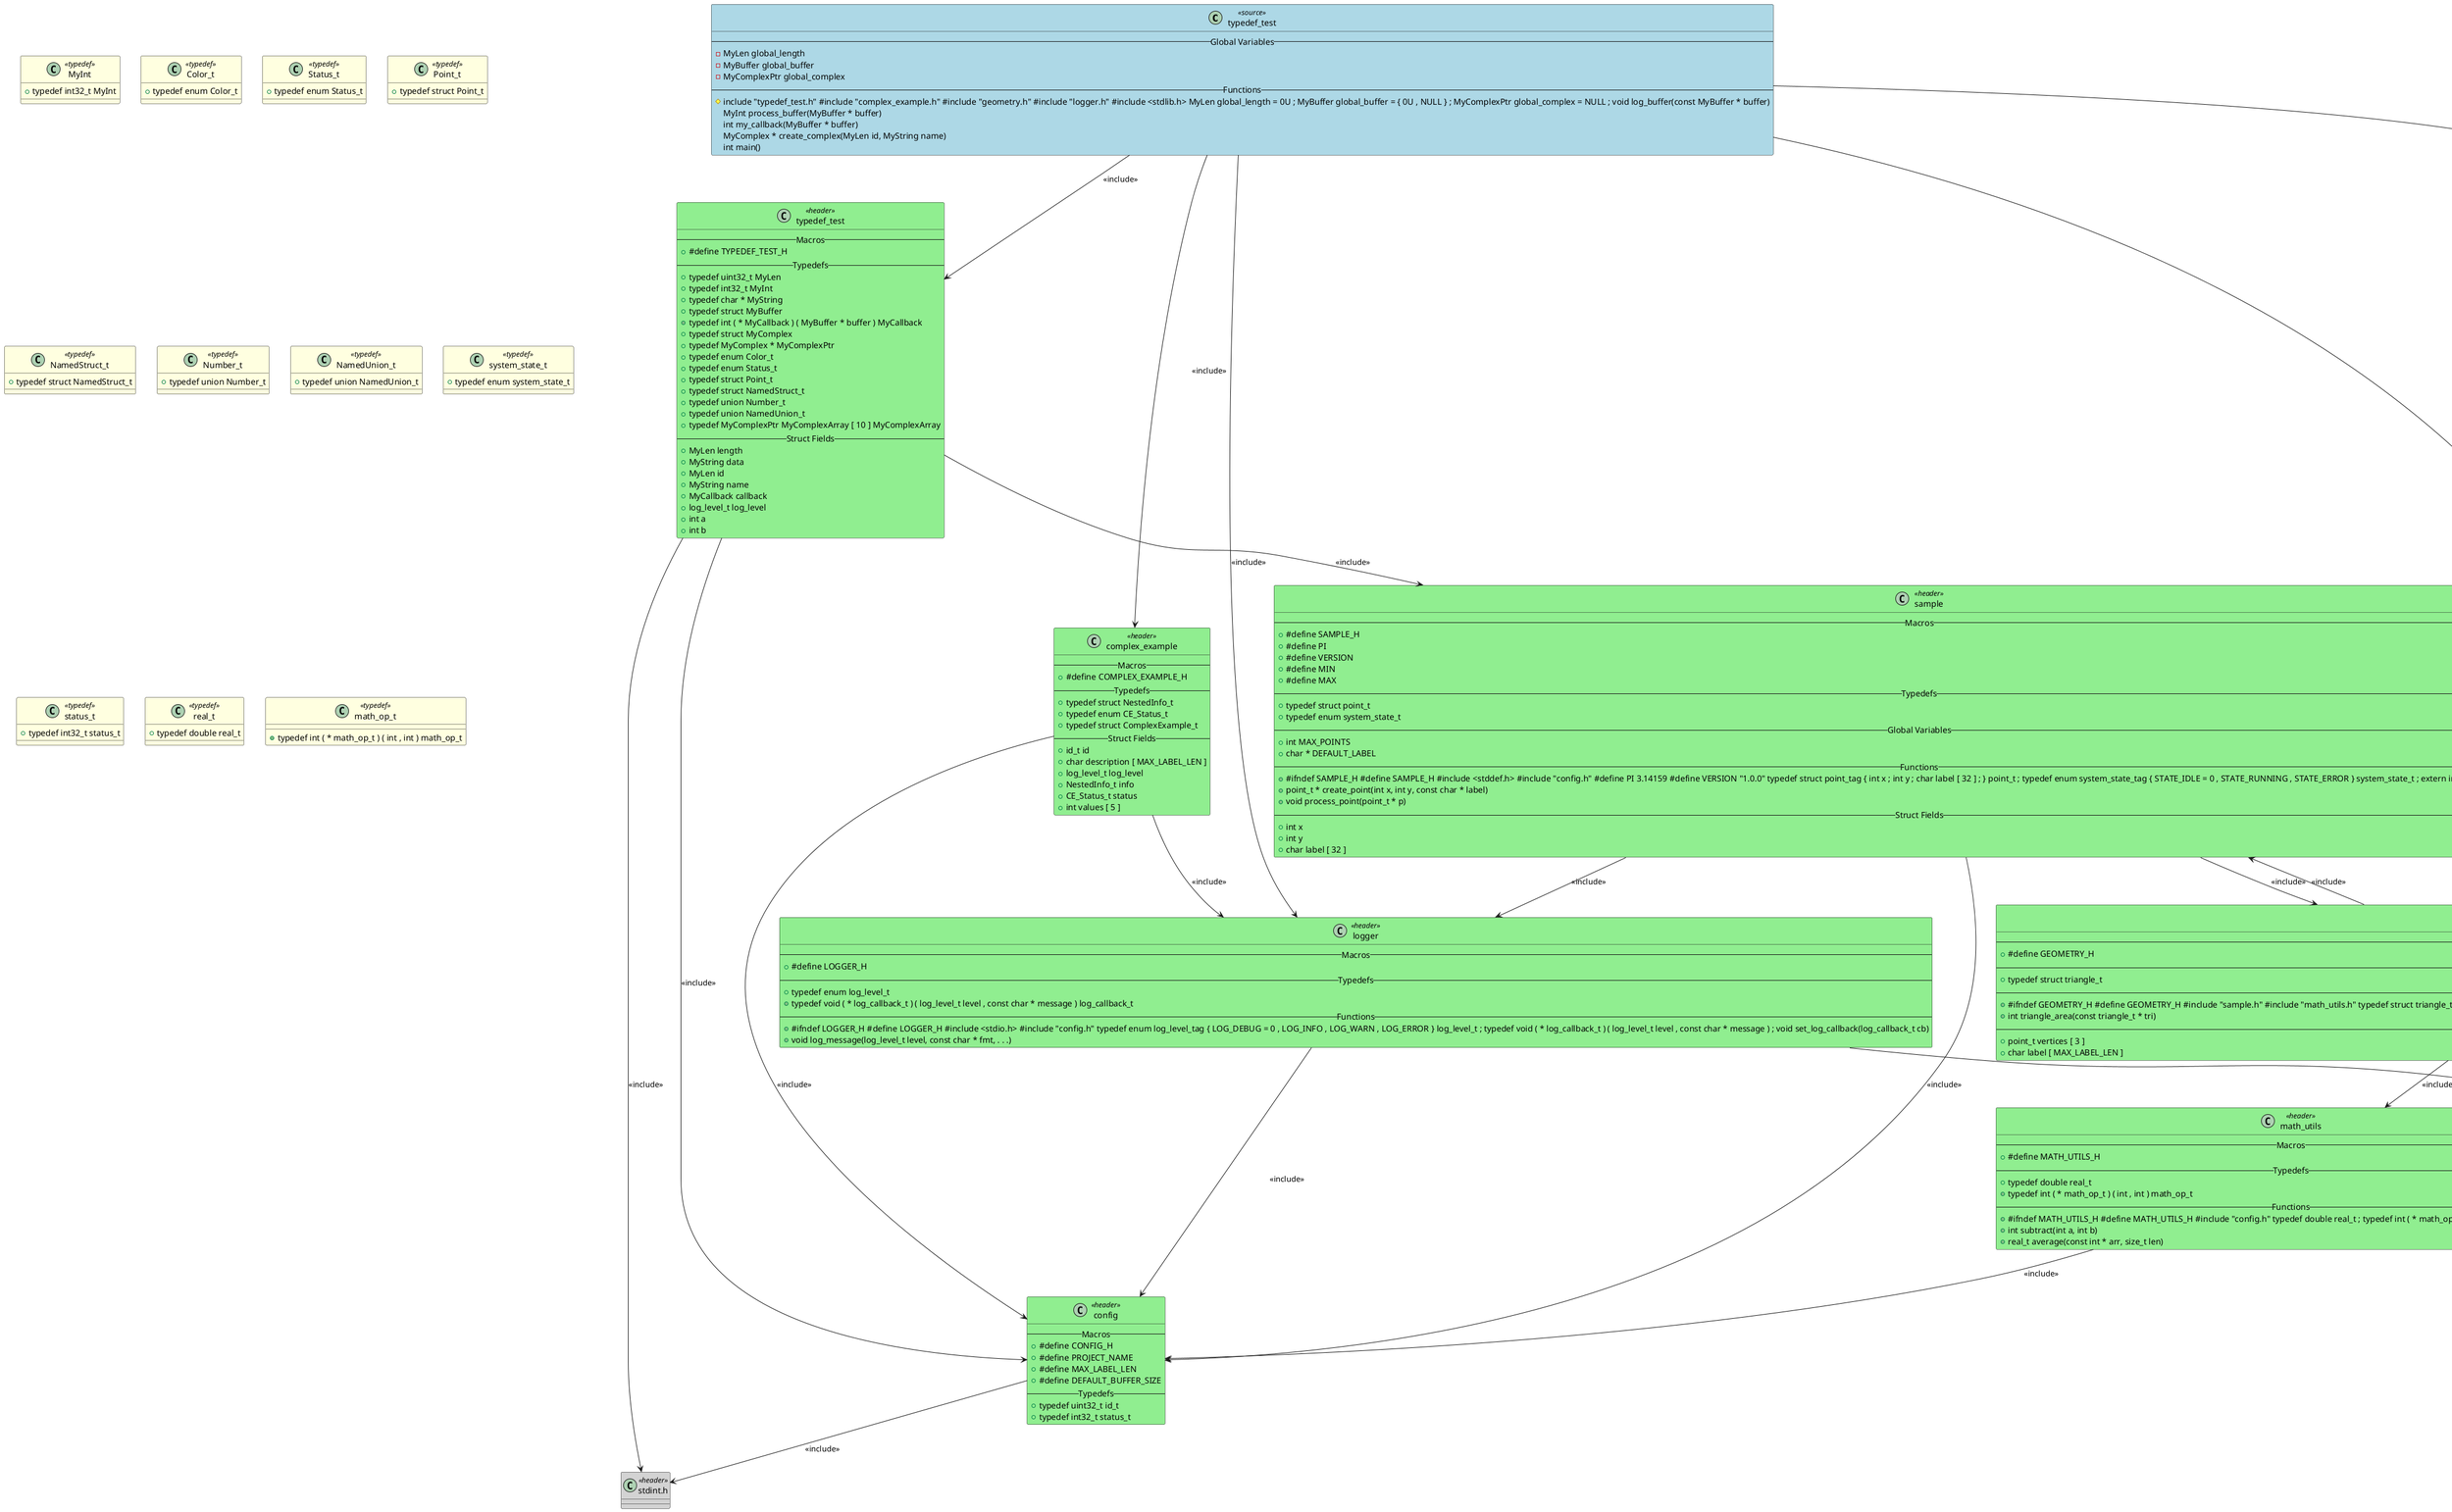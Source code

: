 @startuml typedef_test

class "typedef_test" as TYPEDEF_TEST <<source>> #LightBlue
{
    -- Global Variables --
    - MyLen global_length
    - MyBuffer global_buffer
    - MyComplexPtr global_complex
    -- Functions --
    #include "typedef_test.h" #include "complex_example.h" #include "geometry.h" #include "logger.h" #include <stdlib.h> MyLen global_length = 0U ; MyBuffer global_buffer = { 0U , NULL } ; MyComplexPtr global_complex = NULL ; void log_buffer(const MyBuffer * buffer)
    MyInt process_buffer(MyBuffer * buffer)
    int my_callback(MyBuffer * buffer)
    MyComplex * create_complex(MyLen id, MyString name)
    int main()
}

class "typedef_test" as HEADER_TYPEDEF_TEST <<header>> #LightGreen
{
    -- Macros --
    + #define TYPEDEF_TEST_H
    -- Typedefs --
    + typedef uint32_t MyLen
    + typedef int32_t MyInt
    + typedef char * MyString
    + typedef struct MyBuffer
    + typedef int ( * MyCallback ) ( MyBuffer * buffer ) MyCallback
    + typedef struct MyComplex
    + typedef MyComplex * MyComplexPtr
    + typedef enum Color_t
    + typedef enum Status_t
    + typedef struct Point_t
    + typedef struct NamedStruct_t
    + typedef union Number_t
    + typedef union NamedUnion_t
    + typedef MyComplexPtr MyComplexArray [ 10 ] MyComplexArray
    -- Struct Fields --
    + MyLen length
    + MyString data
    + MyLen id
    + MyString name
    + MyCallback callback
    + log_level_t log_level
    + int a
    + int b
}

class "complex_example" as HEADER_COMPLEX_EXAMPLE <<header>> #LightGreen
{
    -- Macros --
    + #define COMPLEX_EXAMPLE_H
    -- Typedefs --
    + typedef struct NestedInfo_t
    + typedef enum CE_Status_t
    + typedef struct ComplexExample_t
    -- Struct Fields --
    + id_t id
    + char description [ MAX_LABEL_LEN ]
    + log_level_t log_level
    + NestedInfo_t info
    + CE_Status_t status
    + int values [ 5 ]
}

class "geometry" as HEADER_GEOMETRY <<header>> #LightGreen
{
    -- Macros --
    + #define GEOMETRY_H
    -- Typedefs --
    + typedef struct triangle_t
    -- Functions --
    + #ifndef GEOMETRY_H #define GEOMETRY_H #include "sample.h" #include "math_utils.h" typedef struct triangle_tag { point_t vertices [ 3 ] ; char label [ MAX_LABEL_LEN ] ; } triangle_t ; triangle_t create_triangle(const point_t * a, const point_t * b, const point_t * c, const char * label)
    + int triangle_area(const triangle_t * tri)
    -- Struct Fields --
    + point_t vertices [ 3 ]
    + char label [ MAX_LABEL_LEN ]
}

class "logger" as HEADER_LOGGER <<header>> #LightGreen
{
    -- Macros --
    + #define LOGGER_H
    -- Typedefs --
    + typedef enum log_level_t
    + typedef void ( * log_callback_t ) ( log_level_t level , const char * message ) log_callback_t
    -- Functions --
    + #ifndef LOGGER_H #define LOGGER_H #include <stdio.h> #include "config.h" typedef enum log_level_tag { LOG_DEBUG = 0 , LOG_INFO , LOG_WARN , LOG_ERROR } log_level_t ; typedef void ( * log_callback_t ) ( log_level_t level , const char * message ) ; void set_log_callback(log_callback_t cb)
    + void log_message(log_level_t level, const char * fmt, . . .)
}

class "stdlib.h" as HEADER_STDLIB_H <<header>> #LightGray
{
}

class "sample" as HEADER_SAMPLE <<header>> #LightGreen
{
    -- Macros --
    + #define SAMPLE_H
    + #define PI
    + #define VERSION
    + #define MIN
    + #define MAX
    -- Typedefs --
    + typedef struct point_t
    + typedef enum system_state_t
    -- Global Variables --
    + int MAX_POINTS
    + char * DEFAULT_LABEL
    -- Functions --
    + #ifndef SAMPLE_H #define SAMPLE_H #include <stddef.h> #include "config.h" #define PI 3.14159 #define VERSION "1.0.0" typedef struct point_tag { int x ; int y ; char label [ 32 ] ; } point_t ; typedef enum system_state_tag { STATE_IDLE = 0 , STATE_RUNNING , STATE_ERROR } system_state_t ; extern int calculate_sum(int a, int b)
    + point_t * create_point(int x, int y, const char * label)
    + void process_point(point_t * p)
    -- Struct Fields --
    + int x
    + int y
    + char label [ 32 ]
}

class "config" as HEADER_CONFIG <<header>> #LightGreen
{
    -- Macros --
    + #define CONFIG_H
    + #define PROJECT_NAME
    + #define MAX_LABEL_LEN
    + #define DEFAULT_BUFFER_SIZE
    -- Typedefs --
    + typedef uint32_t id_t
    + typedef int32_t status_t
}

class "stdint.h" as HEADER_STDINT_H <<header>> #LightGray
{
}

class "math_utils" as HEADER_MATH_UTILS <<header>> #LightGreen
{
    -- Macros --
    + #define MATH_UTILS_H
    -- Typedefs --
    + typedef double real_t
    + typedef int ( * math_op_t ) ( int , int ) math_op_t
    -- Functions --
    + #ifndef MATH_UTILS_H #define MATH_UTILS_H #include "config.h" typedef double real_t ; typedef int ( * math_op_t ) ( int , int ) ; int add(int a, int b)
    + int subtract(int a, int b)
    + real_t average(const int * arr, size_t len)
}

class "stdio.h" as HEADER_STDIO_H <<header>> #LightGray
{
}

class "MyLen" as TYPEDEF_MYLEN_MyLen <<typedef>> #LightYellow
{
    + typedef uint32_t MyLen
}

class "MyInt" as TYPEDEF_MYINT_MyInt <<typedef>> #LightYellow
{
    + typedef int32_t MyInt
}

class "MyString" as TYPEDEF_MYSTRING_MyString <<typedef>> #LightYellow
{
    + typedef char * MyString
}

class "MyBuffer" as TYPEDEF_MYBUFFER_MyBuffer <<typedef>> #LightYellow
{
    + typedef struct MyBuffer
}

class "MyCallback" as TYPEDEF_MYCALLBACK_MyCallback <<typedef>> #LightYellow
{
    + typedef int ( * MyCallback ) ( MyBuffer * buffer ) MyCallback
}

class "MyComplex" as TYPEDEF_MYCOMPLEX_MyComplex <<typedef>> #LightYellow
{
    + typedef struct MyComplex
}

class "MyComplexPtr" as TYPEDEF_MYCOMPLEXPTR_MyComplexPtr <<typedef>> #LightYellow
{
    + typedef MyComplex * MyComplexPtr
}

class "Color_t" as TYPEDEF_COLOR_T_Color_t <<typedef>> #LightYellow
{
    + typedef enum Color_t
}

class "Status_t" as TYPEDEF_STATUS_T_Status_t <<typedef>> #LightYellow
{
    + typedef enum Status_t
}

class "Point_t" as TYPEDEF_POINT_T_Point_t <<typedef>> #LightYellow
{
    + typedef struct Point_t
}

class "NamedStruct_t" as TYPEDEF_NAMEDSTRUCT_T_NamedStruct_t <<typedef>> #LightYellow
{
    + typedef struct NamedStruct_t
}

class "Number_t" as TYPEDEF_NUMBER_T_Number_t <<typedef>> #LightYellow
{
    + typedef union Number_t
}

class "NamedUnion_t" as TYPEDEF_NAMEDUNION_T_NamedUnion_t <<typedef>> #LightYellow
{
    + typedef union NamedUnion_t
}

class "MyComplexArray" as TYPEDEF_MYCOMPLEXARRAY_MyComplexArray <<typedef>> #LightYellow
{
    + typedef MyComplexPtr MyComplexArray [ 10 ] MyComplexArray
}

class "point_t" as TYPEDEF_POINT_T_point_t <<typedef>> #LightYellow
{
    + typedef struct point_t
}

class "system_state_t" as TYPEDEF_SYSTEM_STATE_T_system_state_t <<typedef>> #LightYellow
{
    + typedef enum system_state_t
}

class "id_t" as TYPEDEF_ID_T_id_t <<typedef>> #LightYellow
{
    + typedef uint32_t id_t
}

class "status_t" as TYPEDEF_STATUS_T_status_t <<typedef>> #LightYellow
{
    + typedef int32_t status_t
}

class "triangle_t" as TYPEDEF_TRIANGLE_T_triangle_t <<typedef>> #LightYellow
{
    + typedef struct triangle_t
}

class "real_t" as TYPEDEF_REAL_T_real_t <<typedef>> #LightYellow
{
    + typedef double real_t
}

class "math_op_t" as TYPEDEF_MATH_OP_T_math_op_t <<typedef>> #LightYellow
{
    + typedef int ( * math_op_t ) ( int , int ) math_op_t
}

class "log_level_t" as TYPEDEF_LOG_LEVEL_T_log_level_t <<typedef>> #LightYellow
{
    + typedef enum log_level_t
}

class "log_callback_t" as TYPEDEF_LOG_CALLBACK_T_log_callback_t <<typedef>> #LightYellow
{
    + typedef void ( * log_callback_t ) ( log_level_t level , const char * message ) log_callback_t
}

class "NestedInfo_t" as TYPEDEF_NESTEDINFO_T_NestedInfo_t <<typedef>> #LightYellow
{
    + typedef struct NestedInfo_t
}

class "CE_Status_t" as TYPEDEF_CE_STATUS_T_CE_Status_t <<typedef>> #LightYellow
{
    + typedef enum CE_Status_t
}

class "ComplexExample_t" as TYPEDEF_COMPLEXEXAMPLE_T_ComplexExample_t <<typedef>> #LightYellow
{
    + typedef struct ComplexExample_t
}

TYPEDEF_TEST --> HEADER_TYPEDEF_TEST : <<include>>
TYPEDEF_TEST --> HEADER_COMPLEX_EXAMPLE : <<include>>
TYPEDEF_TEST --> HEADER_GEOMETRY : <<include>>
TYPEDEF_TEST --> HEADER_LOGGER : <<include>>
TYPEDEF_TEST --> HEADER_STDLIB_H : <<include>>
HEADER_TYPEDEF_TEST --> HEADER_STDINT_H : <<include>>
HEADER_TYPEDEF_TEST --> HEADER_SAMPLE : <<include>>
HEADER_TYPEDEF_TEST --> HEADER_CONFIG : <<include>>
HEADER_COMPLEX_EXAMPLE --> HEADER_CONFIG : <<include>>
HEADER_COMPLEX_EXAMPLE --> HEADER_LOGGER : <<include>>
HEADER_GEOMETRY --> HEADER_SAMPLE : <<include>>
HEADER_GEOMETRY --> HEADER_MATH_UTILS : <<include>>
HEADER_LOGGER --> HEADER_STDIO_H : <<include>>
HEADER_LOGGER --> HEADER_CONFIG : <<include>>
HEADER_CONFIG --> HEADER_STDINT_H : <<include>>
HEADER_MATH_UTILS --> HEADER_CONFIG : <<include>>
HEADER_SAMPLE --> HEADER_CONFIG : <<include>>
HEADER_SAMPLE --> HEADER_GEOMETRY : <<include>>
HEADER_SAMPLE --> HEADER_LOGGER : <<include>>
TYPEDEF_MYBUFFER_MyBuffer ..> TYPEDEF_MYLEN_MyLen : <<uses>>
TYPEDEF_MYBUFFER_MyBuffer ..> TYPEDEF_MYSTRING_MyString : <<uses>>
TYPEDEF_MYCALLBACK_MyCallback ..> TYPEDEF_MYBUFFER_MyBuffer : <<uses>>
TYPEDEF_MYCOMPLEX_MyComplex ..> TYPEDEF_MYLEN_MyLen : <<uses>>
TYPEDEF_MYCOMPLEX_MyComplex ..> TYPEDEF_MYSTRING_MyString : <<uses>>
TYPEDEF_MYCOMPLEX_MyComplex ..> TYPEDEF_MYCALLBACK_MyCallback : <<uses>>
TYPEDEF_MYCOMPLEX_MyComplex ..> TYPEDEF_LOG_LEVEL_T_log_level_t : <<uses>>
TYPEDEF_MYCOMPLEXPTR_MyComplexPtr ..> TYPEDEF_MYCOMPLEX_MyComplex : <<uses>>
TYPEDEF_MYCOMPLEXARRAY_MyComplexArray ..> TYPEDEF_MYCOMPLEXPTR_MyComplexPtr : <<uses>>
TYPEDEF_TRIANGLE_T_triangle_t ..> TYPEDEF_POINT_T_point_t : <<uses>>
TYPEDEF_LOG_CALLBACK_T_log_callback_t ..> TYPEDEF_LOG_LEVEL_T_log_level_t : <<uses>>
TYPEDEF_NESTEDINFO_T_NestedInfo_t ..> TYPEDEF_ID_T_id_t : <<uses>>
TYPEDEF_NESTEDINFO_T_NestedInfo_t ..> TYPEDEF_LOG_LEVEL_T_log_level_t : <<uses>>
TYPEDEF_COMPLEXEXAMPLE_T_ComplexExample_t ..> TYPEDEF_NESTEDINFO_T_NestedInfo_t : <<uses>>
TYPEDEF_COMPLEXEXAMPLE_T_ComplexExample_t ..> TYPEDEF_CE_STATUS_T_CE_Status_t : <<uses>>

@enduml